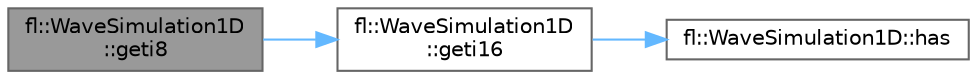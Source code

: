 digraph "fl::WaveSimulation1D::geti8"
{
 // INTERACTIVE_SVG=YES
 // LATEX_PDF_SIZE
  bgcolor="transparent";
  edge [fontname=Helvetica,fontsize=10,labelfontname=Helvetica,labelfontsize=10];
  node [fontname=Helvetica,fontsize=10,shape=box,height=0.2,width=0.4];
  rankdir="LR";
  Node1 [id="Node000001",label="fl::WaveSimulation1D\l::geti8",height=0.2,width=0.4,color="gray40", fillcolor="grey60", style="filled", fontcolor="black",tooltip=" "];
  Node1 -> Node2 [id="edge1_Node000001_Node000002",color="steelblue1",style="solid",tooltip=" "];
  Node2 [id="Node000002",label="fl::WaveSimulation1D\l::geti16",height=0.2,width=0.4,color="grey40", fillcolor="white", style="filled",URL="$d8/dc1/classfl_1_1_wave_simulation1_d_a5dd46a5223906d6d2700884b53e159df.html#a5dd46a5223906d6d2700884b53e159df",tooltip=" "];
  Node2 -> Node3 [id="edge2_Node000002_Node000003",color="steelblue1",style="solid",tooltip=" "];
  Node3 [id="Node000003",label="fl::WaveSimulation1D::has",height=0.2,width=0.4,color="grey40", fillcolor="white", style="filled",URL="$d8/dc1/classfl_1_1_wave_simulation1_d_a5eb16fd8f12dc3dec13375a5b382bd56.html#a5eb16fd8f12dc3dec13375a5b382bd56",tooltip=" "];
}

